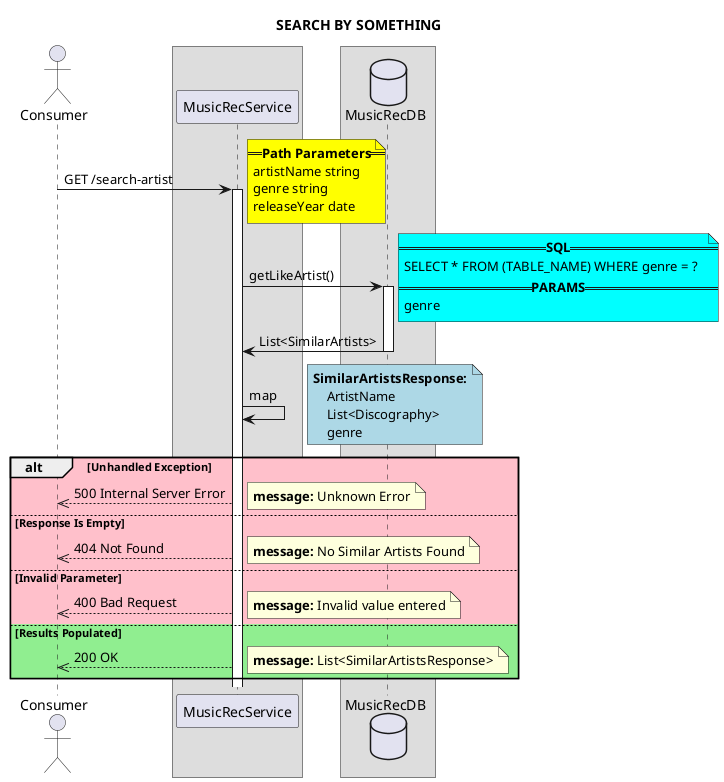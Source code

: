 @startuml
title SEARCH BY SOMETHING

actor Consumer
box
    participant MusicRecService
end box

box
    database MusicRecDB
end box

Consumer -> MusicRecService: GET /search-artist
activate MusicRecService
    note right #yellow
    ==**Path Parameters**==
    artistName string
    genre string
    releaseYear date
    end note

    MusicRecService -> MusicRecDB: getLikeArtist()
    activate MusicRecDB
        note right #aqua
            ==**SQL**==
            SELECT * FROM (TABLE_NAME) WHERE genre = ?
            ==**PARAMS**==
            genre
        end note

    MusicRecDB -> MusicRecService: List<SimilarArtists>
    deactivate MusicRecDB

    MusicRecService -> MusicRecService: map
    note right #lightblue
        **SimilarArtistsResponse:**
            ArtistName
            List<Discography>
            genre
    end note

    alt #pink Unhandled Exception
        Consumer <<-- MusicRecService: 500 Internal Server Error
        note right
            **message:** Unknown Error
        end note
    else #pink Response Is Empty
        Consumer <<-- MusicRecService: 404 Not Found
        note right
            **message:** No Similar Artists Found
        end note
    else #pink Invalid Parameter
        Consumer <<-- MusicRecService: 400 Bad Request
        note right
            **message:** Invalid value entered
        end note
    else #lightgreen Results Populated
        Consumer <<-- MusicRecService: 200 OK
        note right
            **message:** List<SimilarArtistsResponse>
        end note
    end alt
@enduml